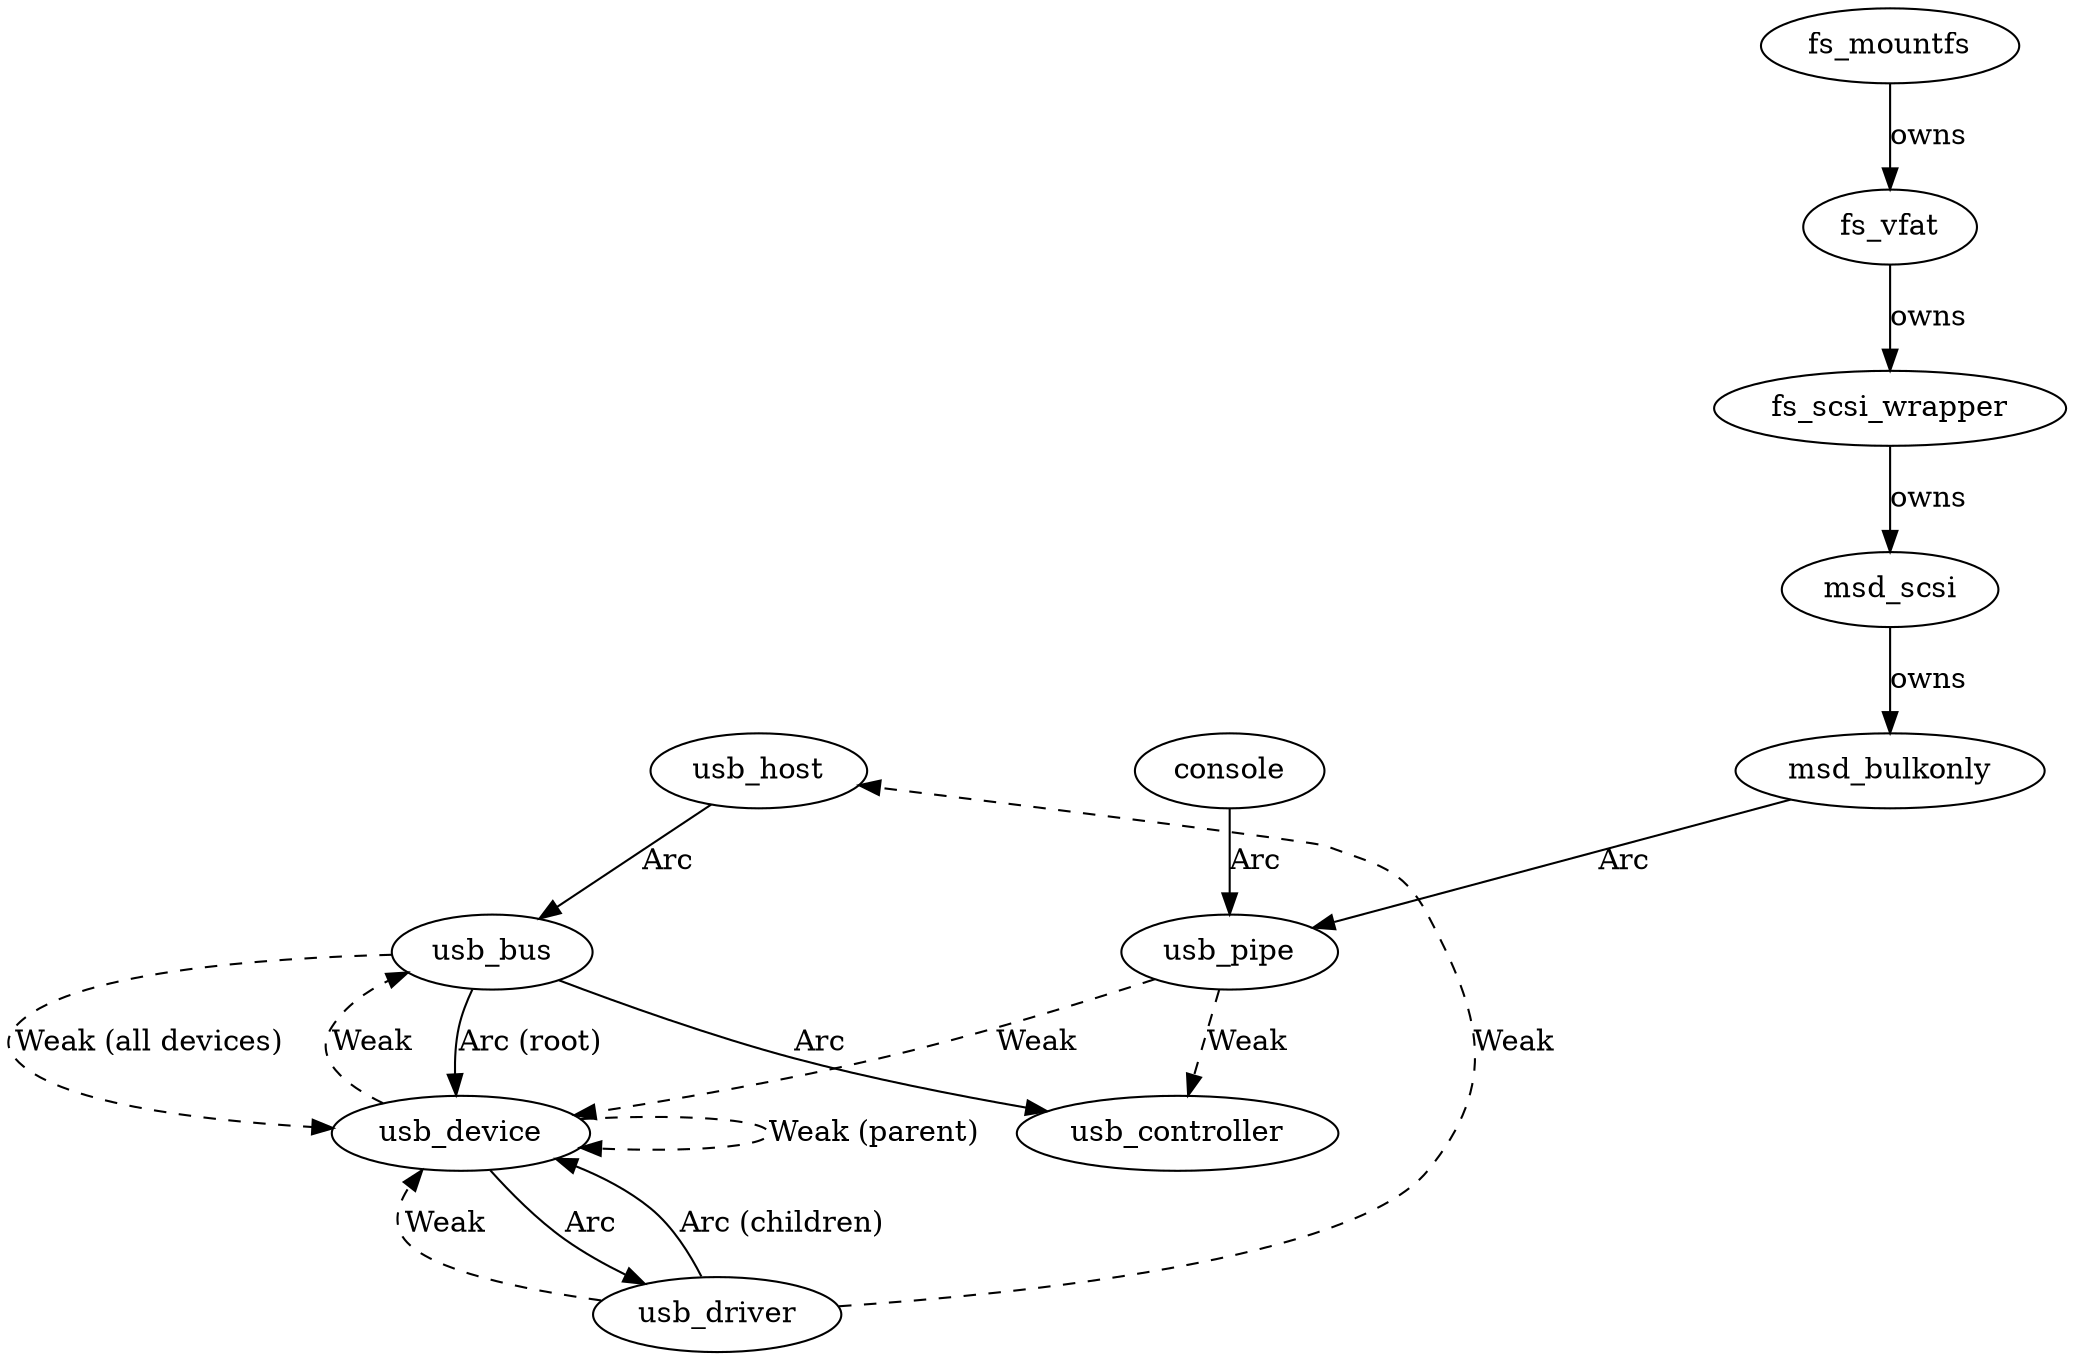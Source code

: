 
digraph G {

    graph [ splines="true" forcelabels="true" nodesep="1.2" compound=true ];

    subgraph usb {
        label = "USB";

        usb_host;
        usb_bus;
        usb_controller;
        usb_device;
        usb_driver;
        usb_pipe;
    }

    subgraph usb_msd {
        label = "Filesystem";

        msd_bulkonly;
        msd_scsi;
    }

    subgraph filesystem {
        label = "Filesystem";

        fs_scsi_wrapper;
        fs_vfat;
        fs_mountfs;
    }

    subgraph console {
        label = "Console";

        console;
    }

    # Owns
	edge[label="owns"]

    msd_scsi -> msd_bulkonly
    fs_scsi_wrapper -> msd_scsi
    fs_vfat -> fs_scsi_wrapper
    fs_mountfs -> fs_vfat

    # Strong ref count
	edge[label="Arc"]
    usb_host -> usb_bus;
    usb_bus -> usb_controller;
    usb_bus -> usb_device [label="Arc (root)"];
    usb_device -> usb_driver;

    usb_driver -> usb_device [label="Arc (children)"];

    msd_bulkonly -> usb_pipe

    console -> usb_pipe;

    # Weak ref count
	edge[label="Weak", style="dashed"];

    usb_device -> usb_bus;
    usb_device -> usb_device [label="Weak (parent)"];

    usb_bus -> usb_device [label="Weak (all devices)"];

    usb_driver -> usb_device;

    usb_pipe -> usb_device;
    usb_pipe -> usb_controller;

    usb_driver -> usb_host;

}

